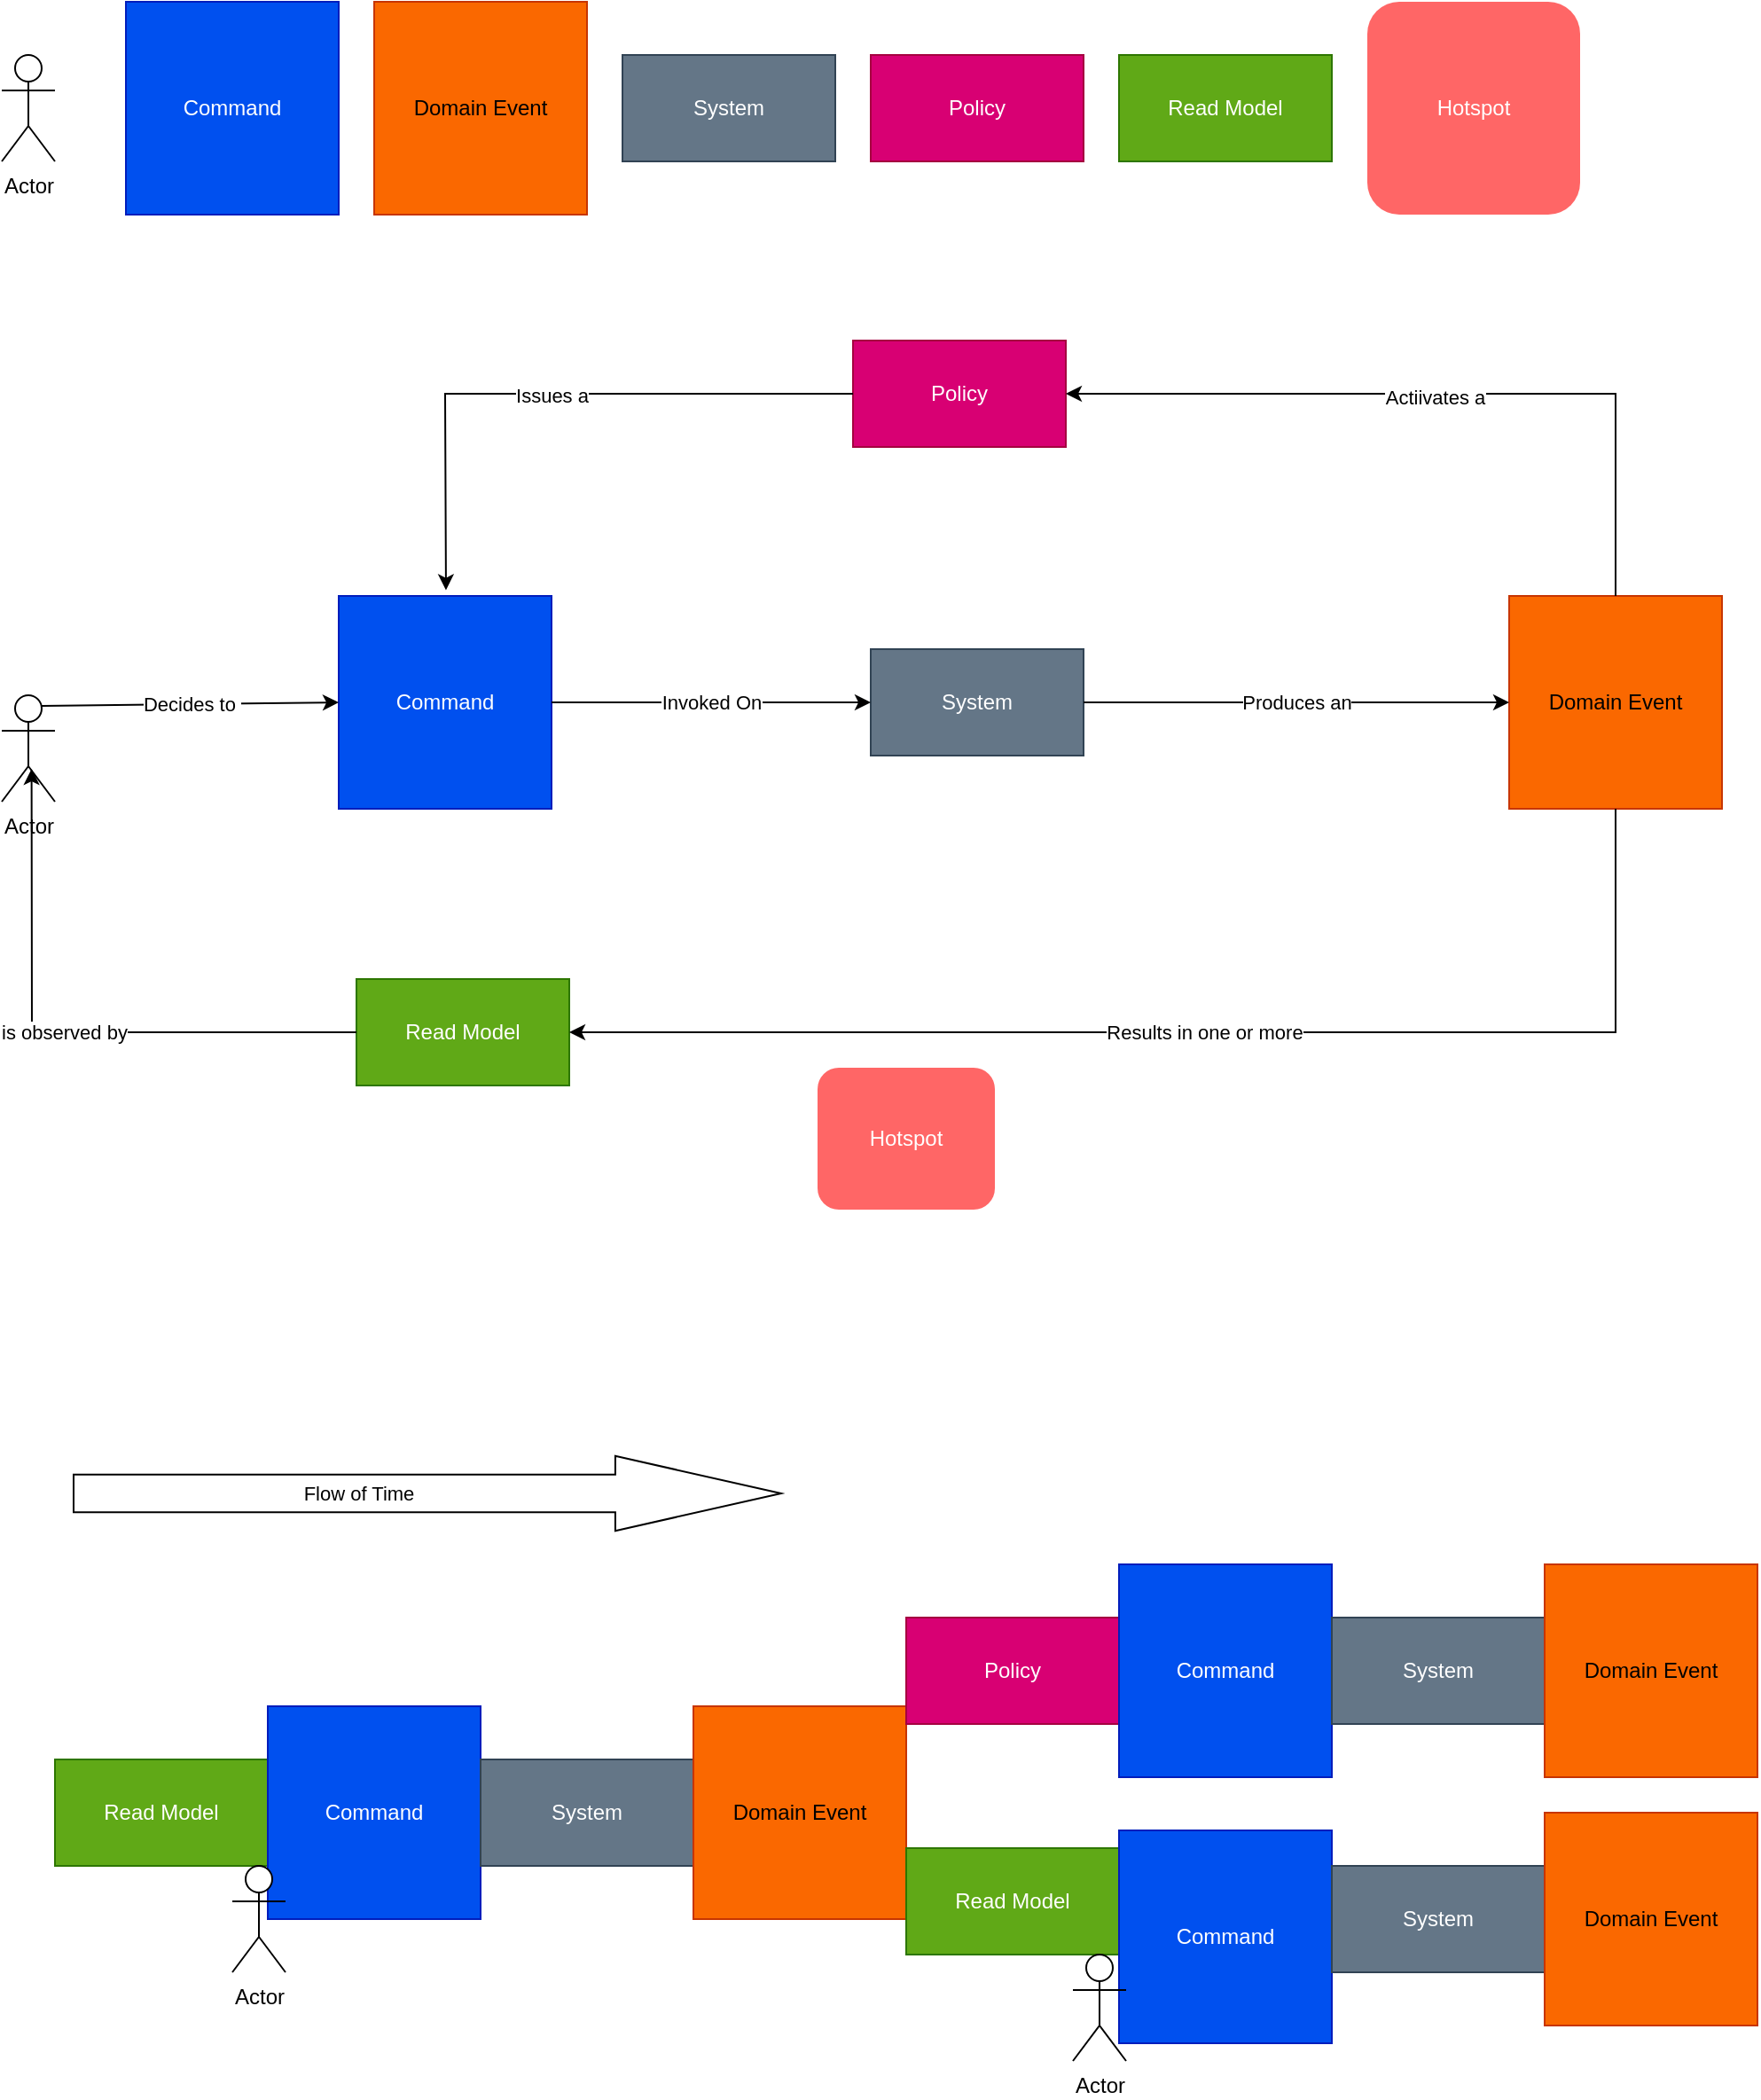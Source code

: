 <mxfile version="22.1.4" type="device" pages="2">
  <diagram name="Explanation" id="-0GUvqzTDg0esvPle5dM">
    <mxGraphModel dx="4037" dy="1894" grid="1" gridSize="10" guides="1" tooltips="1" connect="1" arrows="1" fold="1" page="1" pageScale="1" pageWidth="1169" pageHeight="827" math="0" shadow="0">
      <root>
        <mxCell id="SRuSuigMwIvH91JXykg4-0" />
        <mxCell id="SRuSuigMwIvH91JXykg4-1" parent="SRuSuigMwIvH91JXykg4-0" />
        <mxCell id="SRuSuigMwIvH91JXykg4-2" value="Domain Event" style="rounded=0;whiteSpace=wrap;html=1;fillColor=#fa6800;strokeColor=#C73500;fontColor=#000000;labelBackgroundColor=none;movable=1;resizable=1;rotatable=1;deletable=1;editable=1;locked=0;connectable=1;" vertex="1" parent="SRuSuigMwIvH91JXykg4-1">
          <mxGeometry x="-880" y="69" width="120" height="120" as="geometry" />
        </mxCell>
        <mxCell id="SRuSuigMwIvH91JXykg4-3" value="Command" style="rounded=0;whiteSpace=wrap;html=1;fillColor=#0050ef;strokeColor=#001DBC;fontColor=#ffffff;movable=1;resizable=1;rotatable=1;deletable=1;editable=1;locked=0;connectable=1;" vertex="1" parent="SRuSuigMwIvH91JXykg4-1">
          <mxGeometry x="-1020" y="69" width="120" height="120" as="geometry" />
        </mxCell>
        <mxCell id="SRuSuigMwIvH91JXykg4-4" value="Actor" style="shape=umlActor;verticalLabelPosition=bottom;verticalAlign=top;html=1;outlineConnect=0;movable=1;resizable=1;rotatable=1;deletable=1;editable=1;locked=0;connectable=1;" vertex="1" parent="SRuSuigMwIvH91JXykg4-1">
          <mxGeometry x="-1090" y="99" width="30" height="60" as="geometry" />
        </mxCell>
        <mxCell id="SRuSuigMwIvH91JXykg4-5" value="Policy" style="rounded=0;whiteSpace=wrap;html=1;fillColor=#d80073;strokeColor=#A50040;fontColor=#ffffff;movable=1;resizable=1;rotatable=1;deletable=1;editable=1;locked=0;connectable=1;" vertex="1" parent="SRuSuigMwIvH91JXykg4-1">
          <mxGeometry x="-600" y="99" width="120" height="60" as="geometry" />
        </mxCell>
        <mxCell id="SRuSuigMwIvH91JXykg4-6" value="System" style="rounded=0;whiteSpace=wrap;html=1;fillColor=#647687;strokeColor=#314354;fontColor=#ffffff;movable=1;resizable=1;rotatable=1;deletable=1;editable=1;locked=0;connectable=1;" vertex="1" parent="SRuSuigMwIvH91JXykg4-1">
          <mxGeometry x="-740" y="99" width="120" height="60" as="geometry" />
        </mxCell>
        <mxCell id="SRuSuigMwIvH91JXykg4-7" value="Read Model" style="rounded=0;whiteSpace=wrap;html=1;fillColor=#60a917;strokeColor=#2D7600;fontColor=#ffffff;movable=1;resizable=1;rotatable=1;deletable=1;editable=1;locked=0;connectable=1;" vertex="1" parent="SRuSuigMwIvH91JXykg4-1">
          <mxGeometry x="-460" y="99" width="120" height="60" as="geometry" />
        </mxCell>
        <mxCell id="j0d0Vm4BT54YY0QUy8Yy-2" value="System" style="rounded=0;whiteSpace=wrap;html=1;fillColor=#647687;strokeColor=#314354;fontColor=#ffffff;movable=1;resizable=1;rotatable=1;deletable=1;editable=1;locked=0;connectable=1;" vertex="1" parent="SRuSuigMwIvH91JXykg4-1">
          <mxGeometry x="-600" y="434" width="120" height="60" as="geometry" />
        </mxCell>
        <mxCell id="j0d0Vm4BT54YY0QUy8Yy-3" value="Hotspot" style="rounded=1;whiteSpace=wrap;html=1;fillColor=#FF6666;strokeColor=none;fontColor=#ffffff;movable=1;resizable=1;rotatable=1;deletable=1;editable=1;locked=0;connectable=1;" vertex="1" parent="SRuSuigMwIvH91JXykg4-1">
          <mxGeometry x="-320" y="69" width="120" height="120" as="geometry" />
        </mxCell>
        <mxCell id="j0d0Vm4BT54YY0QUy8Yy-4" value="Hotspot" style="rounded=1;whiteSpace=wrap;html=1;fillColor=#FF6666;strokeColor=none;fontColor=#ffffff;movable=1;resizable=1;rotatable=1;deletable=1;editable=1;locked=0;connectable=1;" vertex="1" parent="SRuSuigMwIvH91JXykg4-1">
          <mxGeometry x="-630" y="670" width="100" height="80" as="geometry" />
        </mxCell>
        <mxCell id="j0d0Vm4BT54YY0QUy8Yy-7" value="Read Model" style="rounded=0;whiteSpace=wrap;html=1;fillColor=#60a917;strokeColor=#2D7600;fontColor=#ffffff;movable=1;resizable=1;rotatable=1;deletable=1;editable=1;locked=0;connectable=1;" vertex="1" parent="SRuSuigMwIvH91JXykg4-1">
          <mxGeometry x="-890" y="620" width="120" height="60" as="geometry" />
        </mxCell>
        <mxCell id="j0d0Vm4BT54YY0QUy8Yy-10" value="Actor" style="shape=umlActor;verticalLabelPosition=bottom;verticalAlign=top;html=1;outlineConnect=0;movable=1;resizable=1;rotatable=1;deletable=1;editable=1;locked=0;connectable=1;" vertex="1" parent="SRuSuigMwIvH91JXykg4-1">
          <mxGeometry x="-1090" y="460" width="30" height="60" as="geometry" />
        </mxCell>
        <mxCell id="j0d0Vm4BT54YY0QUy8Yy-14" value="Command" style="rounded=0;whiteSpace=wrap;html=1;fillColor=#0050ef;strokeColor=#001DBC;fontColor=#ffffff;movable=1;resizable=1;rotatable=1;deletable=1;editable=1;locked=0;connectable=1;" vertex="1" parent="SRuSuigMwIvH91JXykg4-1">
          <mxGeometry x="-900" y="404" width="120" height="120" as="geometry" />
        </mxCell>
        <mxCell id="j0d0Vm4BT54YY0QUy8Yy-19" value="Policy" style="rounded=0;whiteSpace=wrap;html=1;fillColor=#d80073;strokeColor=#A50040;fontColor=#ffffff;movable=1;resizable=1;rotatable=1;deletable=1;editable=1;locked=0;connectable=1;" vertex="1" parent="SRuSuigMwIvH91JXykg4-1">
          <mxGeometry x="-610" y="260" width="120" height="60" as="geometry" />
        </mxCell>
        <mxCell id="j0d0Vm4BT54YY0QUy8Yy-21" value="Domain Event" style="rounded=0;whiteSpace=wrap;html=1;fillColor=#fa6800;strokeColor=#C73500;fontColor=#000000;labelBackgroundColor=none;movable=1;resizable=1;rotatable=1;deletable=1;editable=1;locked=0;connectable=1;" vertex="1" parent="SRuSuigMwIvH91JXykg4-1">
          <mxGeometry x="-240" y="404" width="120" height="120" as="geometry" />
        </mxCell>
        <mxCell id="j0d0Vm4BT54YY0QUy8Yy-29" value="" style="endArrow=classic;html=1;rounded=0;exitX=0.75;exitY=0.1;exitDx=0;exitDy=0;exitPerimeter=0;entryX=0;entryY=0.5;entryDx=0;entryDy=0;" edge="1" parent="SRuSuigMwIvH91JXykg4-1" source="j0d0Vm4BT54YY0QUy8Yy-10" target="j0d0Vm4BT54YY0QUy8Yy-14">
          <mxGeometry relative="1" as="geometry">
            <mxPoint x="-630" y="530" as="sourcePoint" />
            <mxPoint x="-530" y="530" as="targetPoint" />
          </mxGeometry>
        </mxCell>
        <mxCell id="j0d0Vm4BT54YY0QUy8Yy-30" value="Decides to&amp;nbsp;" style="edgeLabel;resizable=0;html=1;align=center;verticalAlign=middle;" connectable="0" vertex="1" parent="j0d0Vm4BT54YY0QUy8Yy-29">
          <mxGeometry relative="1" as="geometry" />
        </mxCell>
        <mxCell id="j0d0Vm4BT54YY0QUy8Yy-31" value="" style="endArrow=classic;html=1;rounded=0;exitX=1;exitY=0.5;exitDx=0;exitDy=0;entryX=0;entryY=0.5;entryDx=0;entryDy=0;" edge="1" parent="SRuSuigMwIvH91JXykg4-1" source="j0d0Vm4BT54YY0QUy8Yy-14" target="j0d0Vm4BT54YY0QUy8Yy-2">
          <mxGeometry relative="1" as="geometry">
            <mxPoint x="-790" y="460" as="sourcePoint" />
            <mxPoint x="-690" y="460" as="targetPoint" />
          </mxGeometry>
        </mxCell>
        <mxCell id="j0d0Vm4BT54YY0QUy8Yy-32" value="Invoked On" style="edgeLabel;resizable=0;html=1;align=center;verticalAlign=middle;" connectable="0" vertex="1" parent="j0d0Vm4BT54YY0QUy8Yy-31">
          <mxGeometry relative="1" as="geometry" />
        </mxCell>
        <mxCell id="j0d0Vm4BT54YY0QUy8Yy-34" value="" style="endArrow=classic;html=1;rounded=0;exitX=1;exitY=0.5;exitDx=0;exitDy=0;entryX=0;entryY=0.5;entryDx=0;entryDy=0;" edge="1" parent="SRuSuigMwIvH91JXykg4-1" source="j0d0Vm4BT54YY0QUy8Yy-2" target="j0d0Vm4BT54YY0QUy8Yy-21">
          <mxGeometry relative="1" as="geometry">
            <mxPoint x="-420" y="460" as="sourcePoint" />
            <mxPoint x="-320" y="460" as="targetPoint" />
          </mxGeometry>
        </mxCell>
        <mxCell id="j0d0Vm4BT54YY0QUy8Yy-35" value="Produces an" style="edgeLabel;resizable=0;html=1;align=center;verticalAlign=middle;" connectable="0" vertex="1" parent="j0d0Vm4BT54YY0QUy8Yy-34">
          <mxGeometry relative="1" as="geometry" />
        </mxCell>
        <mxCell id="j0d0Vm4BT54YY0QUy8Yy-36" value="" style="endArrow=classic;html=1;rounded=0;exitX=0.5;exitY=0;exitDx=0;exitDy=0;entryX=1;entryY=0.5;entryDx=0;entryDy=0;" edge="1" parent="SRuSuigMwIvH91JXykg4-1" source="j0d0Vm4BT54YY0QUy8Yy-21" target="j0d0Vm4BT54YY0QUy8Yy-19">
          <mxGeometry relative="1" as="geometry">
            <mxPoint x="-420" y="460" as="sourcePoint" />
            <mxPoint x="-320" y="460" as="targetPoint" />
            <Array as="points">
              <mxPoint x="-180" y="290" />
            </Array>
          </mxGeometry>
        </mxCell>
        <mxCell id="j0d0Vm4BT54YY0QUy8Yy-38" value="Actiivates a" style="edgeLabel;html=1;align=center;verticalAlign=middle;resizable=0;points=[];" vertex="1" connectable="0" parent="j0d0Vm4BT54YY0QUy8Yy-36">
          <mxGeometry x="0.022" y="2" relative="1" as="geometry">
            <mxPoint as="offset" />
          </mxGeometry>
        </mxCell>
        <mxCell id="j0d0Vm4BT54YY0QUy8Yy-39" value="" style="endArrow=classic;html=1;rounded=0;exitX=0;exitY=0.5;exitDx=0;exitDy=0;entryX=0.504;entryY=-0.027;entryDx=0;entryDy=0;entryPerimeter=0;" edge="1" parent="SRuSuigMwIvH91JXykg4-1" source="j0d0Vm4BT54YY0QUy8Yy-19" target="j0d0Vm4BT54YY0QUy8Yy-14">
          <mxGeometry relative="1" as="geometry">
            <mxPoint x="-770" y="410" as="sourcePoint" />
            <mxPoint x="-670" y="410" as="targetPoint" />
            <Array as="points">
              <mxPoint x="-840" y="290" />
            </Array>
          </mxGeometry>
        </mxCell>
        <mxCell id="j0d0Vm4BT54YY0QUy8Yy-42" value="Issues a" style="edgeLabel;html=1;align=center;verticalAlign=middle;resizable=0;points=[];" vertex="1" connectable="0" parent="j0d0Vm4BT54YY0QUy8Yy-39">
          <mxGeometry x="-0.003" y="1" relative="1" as="geometry">
            <mxPoint as="offset" />
          </mxGeometry>
        </mxCell>
        <mxCell id="j0d0Vm4BT54YY0QUy8Yy-43" value="" style="endArrow=classic;html=1;rounded=0;entryX=1;entryY=0.5;entryDx=0;entryDy=0;exitX=0.5;exitY=1;exitDx=0;exitDy=0;" edge="1" parent="SRuSuigMwIvH91JXykg4-1" source="j0d0Vm4BT54YY0QUy8Yy-21" target="j0d0Vm4BT54YY0QUy8Yy-7">
          <mxGeometry relative="1" as="geometry">
            <mxPoint x="-340" y="620" as="sourcePoint" />
            <mxPoint x="-640" y="500" as="targetPoint" />
            <Array as="points">
              <mxPoint x="-180" y="650" />
            </Array>
          </mxGeometry>
        </mxCell>
        <mxCell id="j0d0Vm4BT54YY0QUy8Yy-44" value="Results in one or more" style="edgeLabel;resizable=0;html=1;align=center;verticalAlign=middle;" connectable="0" vertex="1" parent="j0d0Vm4BT54YY0QUy8Yy-43">
          <mxGeometry relative="1" as="geometry" />
        </mxCell>
        <mxCell id="j0d0Vm4BT54YY0QUy8Yy-45" value="" style="endArrow=classic;html=1;rounded=0;exitX=0;exitY=0.5;exitDx=0;exitDy=0;entryX=0.56;entryY=0.692;entryDx=0;entryDy=0;entryPerimeter=0;" edge="1" parent="SRuSuigMwIvH91JXykg4-1" source="j0d0Vm4BT54YY0QUy8Yy-7" target="j0d0Vm4BT54YY0QUy8Yy-10">
          <mxGeometry relative="1" as="geometry">
            <mxPoint x="-800" y="630" as="sourcePoint" />
            <mxPoint x="-700" y="630" as="targetPoint" />
            <Array as="points">
              <mxPoint x="-1073" y="650" />
            </Array>
          </mxGeometry>
        </mxCell>
        <mxCell id="j0d0Vm4BT54YY0QUy8Yy-46" value="is observed by" style="edgeLabel;resizable=0;html=1;align=center;verticalAlign=middle;" connectable="0" vertex="1" parent="j0d0Vm4BT54YY0QUy8Yy-45">
          <mxGeometry relative="1" as="geometry" />
        </mxCell>
        <mxCell id="j0d0Vm4BT54YY0QUy8Yy-47" value="Read Model" style="rounded=0;whiteSpace=wrap;html=1;fillColor=#60a917;strokeColor=#2D7600;fontColor=#ffffff;movable=1;resizable=1;rotatable=1;deletable=1;editable=1;locked=0;connectable=1;" vertex="1" parent="SRuSuigMwIvH91JXykg4-1">
          <mxGeometry x="-1060" y="1060" width="120" height="60" as="geometry" />
        </mxCell>
        <mxCell id="j0d0Vm4BT54YY0QUy8Yy-49" value="Command" style="rounded=0;whiteSpace=wrap;html=1;fillColor=#0050ef;strokeColor=#001DBC;fontColor=#ffffff;movable=1;resizable=1;rotatable=1;deletable=1;editable=1;locked=0;connectable=1;" vertex="1" parent="SRuSuigMwIvH91JXykg4-1">
          <mxGeometry x="-940" y="1030" width="120" height="120" as="geometry" />
        </mxCell>
        <mxCell id="j0d0Vm4BT54YY0QUy8Yy-50" value="System" style="rounded=0;whiteSpace=wrap;html=1;fillColor=#647687;strokeColor=#314354;fontColor=#ffffff;movable=1;resizable=1;rotatable=1;deletable=1;editable=1;locked=0;connectable=1;" vertex="1" parent="SRuSuigMwIvH91JXykg4-1">
          <mxGeometry x="-820" y="1060" width="120" height="60" as="geometry" />
        </mxCell>
        <mxCell id="j0d0Vm4BT54YY0QUy8Yy-52" value="Domain Event" style="rounded=0;whiteSpace=wrap;html=1;fillColor=#fa6800;strokeColor=#C73500;fontColor=#000000;labelBackgroundColor=none;movable=1;resizable=1;rotatable=1;deletable=1;editable=1;locked=0;connectable=1;" vertex="1" parent="SRuSuigMwIvH91JXykg4-1">
          <mxGeometry x="-700" y="1030" width="120" height="120" as="geometry" />
        </mxCell>
        <mxCell id="j0d0Vm4BT54YY0QUy8Yy-53" value="Policy" style="rounded=0;whiteSpace=wrap;html=1;fillColor=#d80073;strokeColor=#A50040;fontColor=#ffffff;movable=1;resizable=1;rotatable=1;deletable=1;editable=1;locked=0;connectable=1;" vertex="1" parent="SRuSuigMwIvH91JXykg4-1">
          <mxGeometry x="-580" y="980" width="120" height="60" as="geometry" />
        </mxCell>
        <mxCell id="j0d0Vm4BT54YY0QUy8Yy-55" value="Command" style="rounded=0;whiteSpace=wrap;html=1;fillColor=#0050ef;strokeColor=#001DBC;fontColor=#ffffff;movable=1;resizable=1;rotatable=1;deletable=1;editable=1;locked=0;connectable=1;" vertex="1" parent="SRuSuigMwIvH91JXykg4-1">
          <mxGeometry x="-460" y="950" width="120" height="120" as="geometry" />
        </mxCell>
        <mxCell id="j0d0Vm4BT54YY0QUy8Yy-56" value="System" style="rounded=0;whiteSpace=wrap;html=1;fillColor=#647687;strokeColor=#314354;fontColor=#ffffff;movable=1;resizable=1;rotatable=1;deletable=1;editable=1;locked=0;connectable=1;" vertex="1" parent="SRuSuigMwIvH91JXykg4-1">
          <mxGeometry x="-340" y="980" width="120" height="60" as="geometry" />
        </mxCell>
        <mxCell id="j0d0Vm4BT54YY0QUy8Yy-59" value="Domain Event" style="rounded=0;whiteSpace=wrap;html=1;fillColor=#fa6800;strokeColor=#C73500;fontColor=#000000;labelBackgroundColor=none;movable=1;resizable=1;rotatable=1;deletable=1;editable=1;locked=0;connectable=1;" vertex="1" parent="SRuSuigMwIvH91JXykg4-1">
          <mxGeometry x="-220" y="950" width="120" height="120" as="geometry" />
        </mxCell>
        <mxCell id="j0d0Vm4BT54YY0QUy8Yy-60" value="Read Model" style="rounded=0;whiteSpace=wrap;html=1;fillColor=#60a917;strokeColor=#2D7600;fontColor=#ffffff;movable=1;resizable=1;rotatable=1;deletable=1;editable=1;locked=0;connectable=1;" vertex="1" parent="SRuSuigMwIvH91JXykg4-1">
          <mxGeometry x="-580" y="1110" width="120" height="60" as="geometry" />
        </mxCell>
        <mxCell id="j0d0Vm4BT54YY0QUy8Yy-63" value="Command" style="rounded=0;whiteSpace=wrap;html=1;fillColor=#0050ef;strokeColor=#001DBC;fontColor=#ffffff;movable=1;resizable=1;rotatable=1;deletable=1;editable=1;locked=0;connectable=1;" vertex="1" parent="SRuSuigMwIvH91JXykg4-1">
          <mxGeometry x="-460" y="1100" width="120" height="120" as="geometry" />
        </mxCell>
        <mxCell id="j0d0Vm4BT54YY0QUy8Yy-64" value="System" style="rounded=0;whiteSpace=wrap;html=1;fillColor=#647687;strokeColor=#314354;fontColor=#ffffff;movable=1;resizable=1;rotatable=1;deletable=1;editable=1;locked=0;connectable=1;" vertex="1" parent="SRuSuigMwIvH91JXykg4-1">
          <mxGeometry x="-340" y="1120" width="120" height="60" as="geometry" />
        </mxCell>
        <mxCell id="j0d0Vm4BT54YY0QUy8Yy-67" value="Domain Event" style="rounded=0;whiteSpace=wrap;html=1;fillColor=#fa6800;strokeColor=#C73500;fontColor=#000000;labelBackgroundColor=none;movable=1;resizable=1;rotatable=1;deletable=1;editable=1;locked=0;connectable=1;" vertex="1" parent="SRuSuigMwIvH91JXykg4-1">
          <mxGeometry x="-220" y="1090" width="120" height="120" as="geometry" />
        </mxCell>
        <mxCell id="j0d0Vm4BT54YY0QUy8Yy-68" value="Actor" style="shape=umlActor;verticalLabelPosition=bottom;verticalAlign=top;html=1;outlineConnect=0;movable=1;resizable=1;rotatable=1;deletable=1;editable=1;locked=0;connectable=1;" vertex="1" parent="SRuSuigMwIvH91JXykg4-1">
          <mxGeometry x="-960" y="1120" width="30" height="60" as="geometry" />
        </mxCell>
        <mxCell id="j0d0Vm4BT54YY0QUy8Yy-69" value="Actor" style="shape=umlActor;verticalLabelPosition=bottom;verticalAlign=top;html=1;outlineConnect=0;movable=1;resizable=1;rotatable=1;deletable=1;editable=1;locked=0;connectable=1;" vertex="1" parent="SRuSuigMwIvH91JXykg4-1">
          <mxGeometry x="-486" y="1170" width="30" height="60" as="geometry" />
        </mxCell>
        <mxCell id="j0d0Vm4BT54YY0QUy8Yy-70" value="" style="shape=flexArrow;endArrow=classic;html=1;rounded=0;width=21.176;endSize=30.847;" edge="1" parent="SRuSuigMwIvH91JXykg4-1">
          <mxGeometry width="50" height="50" relative="1" as="geometry">
            <mxPoint x="-1050" y="910" as="sourcePoint" />
            <mxPoint x="-650" y="910" as="targetPoint" />
          </mxGeometry>
        </mxCell>
        <mxCell id="j0d0Vm4BT54YY0QUy8Yy-71" value="Flow of Time" style="edgeLabel;html=1;align=center;verticalAlign=middle;resizable=0;points=[];" vertex="1" connectable="0" parent="j0d0Vm4BT54YY0QUy8Yy-70">
          <mxGeometry x="-0.216" y="-3" relative="1" as="geometry">
            <mxPoint x="4" y="-3" as="offset" />
          </mxGeometry>
        </mxCell>
      </root>
    </mxGraphModel>
  </diagram>
  <diagram name="Template" id="lNKKVRWzHRsizi7rnccW">
    <mxGraphModel dx="1687" dy="1114" grid="1" gridSize="10" guides="1" tooltips="1" connect="1" arrows="1" fold="1" page="1" pageScale="1" pageWidth="1169" pageHeight="827" math="0" shadow="0">
      <root>
        <mxCell id="0" />
        <mxCell id="1" parent="0" />
        <mxCell id="yNiJGN0_BQVvkIlvhSLH-2" value="Domain Event" style="rounded=0;whiteSpace=wrap;html=1;fillColor=#fa6800;strokeColor=#C73500;fontColor=#000000;labelBackgroundColor=none;movable=1;resizable=1;rotatable=1;deletable=1;editable=1;locked=0;connectable=1;" parent="1" vertex="1">
          <mxGeometry x="260" y="50" width="120" height="120" as="geometry" />
        </mxCell>
        <mxCell id="Bd_OJCIX-kdTap6blOKy-1" value="Command" style="rounded=0;whiteSpace=wrap;html=1;fillColor=#0050ef;strokeColor=#001DBC;fontColor=#ffffff;movable=1;resizable=1;rotatable=1;deletable=1;editable=1;locked=0;connectable=1;" parent="1" vertex="1">
          <mxGeometry x="120" y="50" width="120" height="120" as="geometry" />
        </mxCell>
        <mxCell id="Bd_OJCIX-kdTap6blOKy-17" value="Actor" style="shape=umlActor;verticalLabelPosition=bottom;verticalAlign=top;html=1;outlineConnect=0;movable=1;resizable=1;rotatable=1;deletable=1;editable=1;locked=0;connectable=1;" parent="1" vertex="1">
          <mxGeometry x="50" y="80" width="30" height="60" as="geometry" />
        </mxCell>
        <mxCell id="Bd_OJCIX-kdTap6blOKy-19" value="Policy" style="rounded=0;whiteSpace=wrap;html=1;fillColor=#d80073;strokeColor=#A50040;fontColor=#ffffff;movable=1;resizable=1;rotatable=1;deletable=1;editable=1;locked=0;connectable=1;" parent="1" vertex="1">
          <mxGeometry x="540" y="80" width="120" height="60" as="geometry" />
        </mxCell>
        <mxCell id="Bd_OJCIX-kdTap6blOKy-26" value="System" style="rounded=0;whiteSpace=wrap;html=1;fillColor=#647687;strokeColor=#314354;fontColor=#ffffff;movable=1;resizable=1;rotatable=1;deletable=1;editable=1;locked=0;connectable=1;" parent="1" vertex="1">
          <mxGeometry x="400" y="80" width="120" height="60" as="geometry" />
        </mxCell>
        <mxCell id="Bd_OJCIX-kdTap6blOKy-37" value="Read Model" style="rounded=0;whiteSpace=wrap;html=1;fillColor=#60a917;strokeColor=#2D7600;fontColor=#ffffff;movable=1;resizable=1;rotatable=1;deletable=1;editable=1;locked=0;connectable=1;" parent="1" vertex="1">
          <mxGeometry x="680" y="80" width="120" height="60" as="geometry" />
        </mxCell>
        <mxCell id="qXUSZHZw4nsfY62-m9nd-1" value="Hotspot" style="rounded=1;whiteSpace=wrap;html=1;fillColor=#FF6666;strokeColor=none;fontColor=#ffffff;movable=1;resizable=1;rotatable=1;deletable=1;editable=1;locked=0;connectable=1;" vertex="1" parent="1">
          <mxGeometry x="820" y="50" width="120" height="120" as="geometry" />
        </mxCell>
        <mxCell id="qXUSZHZw4nsfY62-m9nd-2" value="" style="endArrow=none;html=1;rounded=0;" edge="1" parent="1">
          <mxGeometry width="50" height="50" relative="1" as="geometry">
            <mxPoint x="1160" y="147" as="sourcePoint" />
            <mxPoint x="1160" y="827" as="targetPoint" />
          </mxGeometry>
        </mxCell>
        <mxCell id="qXUSZHZw4nsfY62-m9nd-3" value="" style="endArrow=none;html=1;rounded=0;" edge="1" parent="1">
          <mxGeometry width="50" height="50" relative="1" as="geometry">
            <mxPoint x="1000" y="147" as="sourcePoint" />
            <mxPoint x="1000" y="827" as="targetPoint" />
          </mxGeometry>
        </mxCell>
        <mxCell id="qXUSZHZw4nsfY62-m9nd-4" value="Entity" style="rounded=1;whiteSpace=wrap;html=1;fillColor=#b0e3e6;strokeColor=none;glass=0;shadow=0;" vertex="1" parent="1">
          <mxGeometry x="1020" y="130" width="120" height="60" as="geometry" />
        </mxCell>
      </root>
    </mxGraphModel>
  </diagram>
</mxfile>
